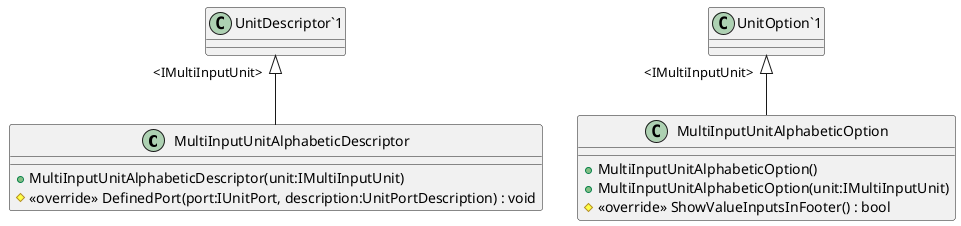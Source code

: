 @startuml
class MultiInputUnitAlphabeticDescriptor {
    + MultiInputUnitAlphabeticDescriptor(unit:IMultiInputUnit)
    # <<override>> DefinedPort(port:IUnitPort, description:UnitPortDescription) : void
}
class MultiInputUnitAlphabeticOption {
    + MultiInputUnitAlphabeticOption()
    + MultiInputUnitAlphabeticOption(unit:IMultiInputUnit)
    # <<override>> ShowValueInputsInFooter() : bool
}
"UnitDescriptor`1" "<IMultiInputUnit>" <|-- MultiInputUnitAlphabeticDescriptor
"UnitOption`1" "<IMultiInputUnit>" <|-- MultiInputUnitAlphabeticOption
@enduml
